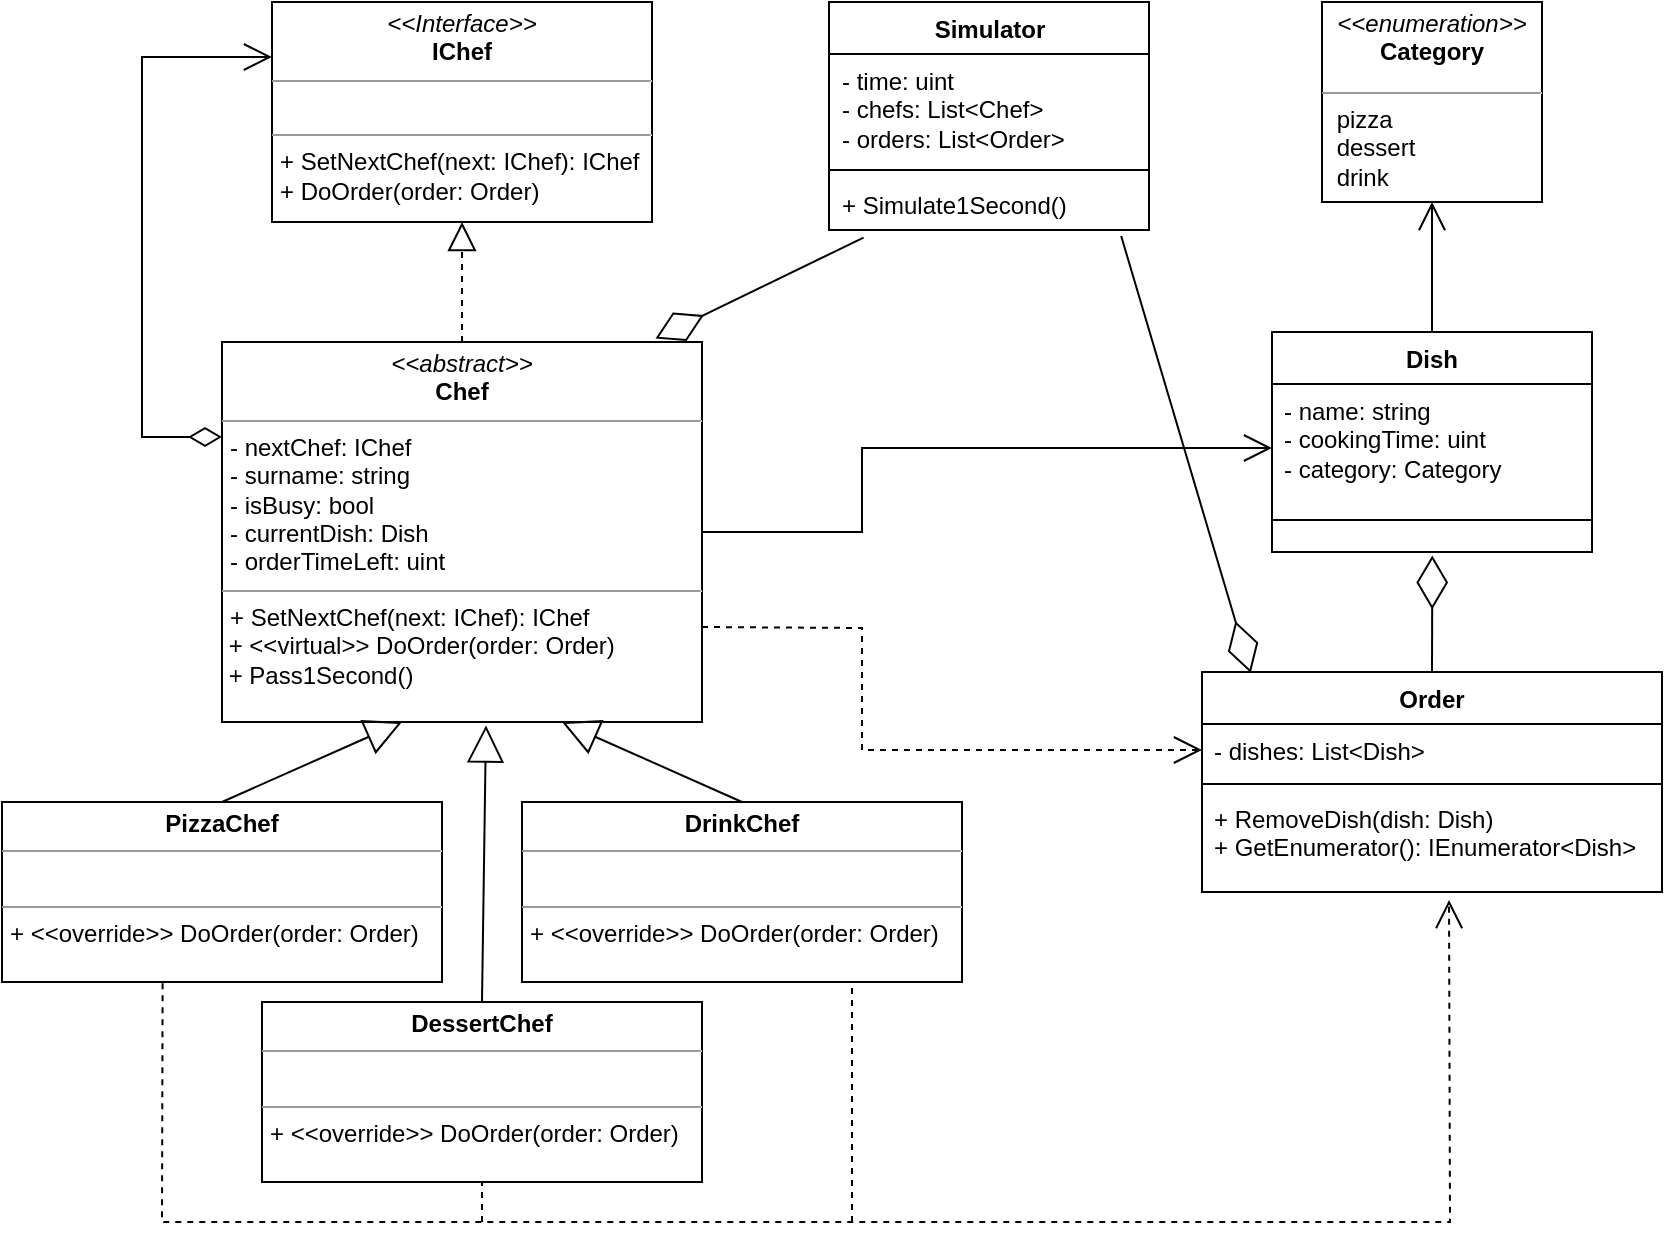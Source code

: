 <mxfile version="21.3.2" type="device">
  <diagram id="C5RBs43oDa-KdzZeNtuy" name="Page-1">
    <mxGraphModel dx="1050" dy="581" grid="1" gridSize="10" guides="1" tooltips="1" connect="1" arrows="1" fold="1" page="1" pageScale="1" pageWidth="827" pageHeight="1169" math="0" shadow="0">
      <root>
        <mxCell id="WIyWlLk6GJQsqaUBKTNV-0" />
        <mxCell id="WIyWlLk6GJQsqaUBKTNV-1" parent="WIyWlLk6GJQsqaUBKTNV-0" />
        <mxCell id="UVXBPbd2pvCbfxK3AkgX-1" value="&lt;p style=&quot;margin:0px;margin-top:4px;text-align:center;&quot;&gt;&lt;i&gt;&amp;lt;&amp;lt;Interface&amp;gt;&amp;gt;&lt;/i&gt;&lt;br&gt;&lt;b&gt;IChef&lt;/b&gt;&lt;/p&gt;&lt;hr size=&quot;1&quot;&gt;&lt;p style=&quot;margin:0px;margin-left:4px;&quot;&gt;&lt;br&gt;&lt;/p&gt;&lt;hr size=&quot;1&quot;&gt;&lt;p style=&quot;margin:0px;margin-left:4px;&quot;&gt;+ SetNextChef(next: IChef): IChef&lt;br&gt;+ DoOrder(order: Order)&lt;/p&gt;" style="verticalAlign=top;align=left;overflow=fill;fontSize=12;fontFamily=Helvetica;html=1;whiteSpace=wrap;" parent="WIyWlLk6GJQsqaUBKTNV-1" vertex="1">
          <mxGeometry x="135" y="20" width="190" height="110" as="geometry" />
        </mxCell>
        <mxCell id="UVXBPbd2pvCbfxK3AkgX-3" value="&lt;p style=&quot;margin:0px;margin-top:4px;text-align:center;&quot;&gt;&lt;i&gt;&amp;lt;&amp;lt;abstract&amp;gt;&amp;gt;&lt;/i&gt;&lt;br&gt;&lt;b&gt;Chef&lt;/b&gt;&lt;/p&gt;&lt;hr size=&quot;1&quot;&gt;&lt;p style=&quot;margin:0px;margin-left:4px;&quot;&gt;- nextChef: IChef&lt;br&gt;- surname: string&lt;/p&gt;&lt;p style=&quot;margin:0px;margin-left:4px;&quot;&gt;- isBusy: bool&lt;/p&gt;&lt;p style=&quot;margin:0px;margin-left:4px;&quot;&gt;- currentDish: Dish&lt;/p&gt;&lt;p style=&quot;margin:0px;margin-left:4px;&quot;&gt;- orderTimeLeft: uint&lt;/p&gt;&lt;hr size=&quot;1&quot;&gt;&lt;p style=&quot;margin:0px;margin-left:4px;&quot;&gt;&lt;span style=&quot;background-color: initial;&quot;&gt;+ SetNextChef(next: IChef): IChef&lt;/span&gt;&lt;br&gt;&lt;/p&gt;&amp;nbsp;+ &amp;lt;&amp;lt;virtual&amp;gt;&amp;gt;&amp;nbsp;DoOrder(order: Order)&lt;br&gt;&amp;nbsp;+ Pass1Second()" style="verticalAlign=top;align=left;overflow=fill;fontSize=12;fontFamily=Helvetica;html=1;whiteSpace=wrap;" parent="WIyWlLk6GJQsqaUBKTNV-1" vertex="1">
          <mxGeometry x="110" y="190" width="240" height="190" as="geometry" />
        </mxCell>
        <mxCell id="UVXBPbd2pvCbfxK3AkgX-4" value="" style="endArrow=block;dashed=1;endFill=0;endSize=12;html=1;rounded=0;entryX=0.5;entryY=1;entryDx=0;entryDy=0;exitX=0.5;exitY=0;exitDx=0;exitDy=0;" parent="WIyWlLk6GJQsqaUBKTNV-1" source="UVXBPbd2pvCbfxK3AkgX-3" target="UVXBPbd2pvCbfxK3AkgX-1" edge="1">
          <mxGeometry width="160" relative="1" as="geometry">
            <mxPoint x="140" y="260" as="sourcePoint" />
            <mxPoint x="300" y="260" as="targetPoint" />
          </mxGeometry>
        </mxCell>
        <mxCell id="UVXBPbd2pvCbfxK3AkgX-5" value="&lt;p style=&quot;margin:0px;margin-top:4px;text-align:center;&quot;&gt;&lt;b&gt;PizzaChef&lt;/b&gt;&lt;/p&gt;&lt;hr size=&quot;1&quot;&gt;&lt;p style=&quot;margin:0px;margin-left:4px;&quot;&gt;&lt;br&gt;&lt;/p&gt;&lt;hr size=&quot;1&quot;&gt;&lt;p style=&quot;margin:0px;margin-left:4px;&quot;&gt;+ &amp;lt;&amp;lt;override&amp;gt;&amp;gt;&amp;nbsp;DoOrder(order: Order)&lt;br&gt;&lt;/p&gt;" style="verticalAlign=top;align=left;overflow=fill;fontSize=12;fontFamily=Helvetica;html=1;whiteSpace=wrap;" parent="WIyWlLk6GJQsqaUBKTNV-1" vertex="1">
          <mxGeometry y="420" width="220" height="90" as="geometry" />
        </mxCell>
        <mxCell id="UVXBPbd2pvCbfxK3AkgX-6" value="&lt;p style=&quot;margin:0px;margin-top:4px;text-align:center;&quot;&gt;&lt;b&gt;DrinkChef&lt;/b&gt;&lt;/p&gt;&lt;hr size=&quot;1&quot;&gt;&lt;p style=&quot;margin:0px;margin-left:4px;&quot;&gt;&lt;br&gt;&lt;/p&gt;&lt;hr size=&quot;1&quot;&gt;&lt;p style=&quot;margin:0px;margin-left:4px;&quot;&gt;+ &amp;lt;&amp;lt;override&amp;gt;&amp;gt;&amp;nbsp;DoOrder(order: Order)&lt;br&gt;&lt;/p&gt;" style="verticalAlign=top;align=left;overflow=fill;fontSize=12;fontFamily=Helvetica;html=1;whiteSpace=wrap;" parent="WIyWlLk6GJQsqaUBKTNV-1" vertex="1">
          <mxGeometry x="260" y="420" width="220" height="90" as="geometry" />
        </mxCell>
        <mxCell id="UVXBPbd2pvCbfxK3AkgX-7" value="&lt;p style=&quot;margin:0px;margin-top:4px;text-align:center;&quot;&gt;&lt;b&gt;DessertChef&lt;/b&gt;&lt;/p&gt;&lt;hr size=&quot;1&quot;&gt;&lt;p style=&quot;margin:0px;margin-left:4px;&quot;&gt;&lt;br&gt;&lt;/p&gt;&lt;hr size=&quot;1&quot;&gt;&lt;p style=&quot;margin:0px;margin-left:4px;&quot;&gt;+ &amp;lt;&amp;lt;override&amp;gt;&amp;gt;&amp;nbsp;DoOrder(order: Order)&lt;br&gt;&lt;/p&gt;" style="verticalAlign=top;align=left;overflow=fill;fontSize=12;fontFamily=Helvetica;html=1;whiteSpace=wrap;" parent="WIyWlLk6GJQsqaUBKTNV-1" vertex="1">
          <mxGeometry x="130" y="520" width="220" height="90" as="geometry" />
        </mxCell>
        <mxCell id="UVXBPbd2pvCbfxK3AkgX-8" value="" style="endArrow=block;endSize=16;endFill=0;html=1;rounded=0;entryX=0.55;entryY=1.009;entryDx=0;entryDy=0;entryPerimeter=0;exitX=0.5;exitY=0;exitDx=0;exitDy=0;" parent="WIyWlLk6GJQsqaUBKTNV-1" source="UVXBPbd2pvCbfxK3AkgX-7" target="UVXBPbd2pvCbfxK3AkgX-3" edge="1">
          <mxGeometry width="160" relative="1" as="geometry">
            <mxPoint x="200" y="460" as="sourcePoint" />
            <mxPoint x="240" y="400" as="targetPoint" />
          </mxGeometry>
        </mxCell>
        <mxCell id="UVXBPbd2pvCbfxK3AkgX-9" value="" style="endArrow=block;endSize=16;endFill=0;html=1;rounded=0;exitX=0.5;exitY=0;exitDx=0;exitDy=0;" parent="WIyWlLk6GJQsqaUBKTNV-1" source="UVXBPbd2pvCbfxK3AkgX-5" edge="1">
          <mxGeometry width="160" relative="1" as="geometry">
            <mxPoint x="160" y="440" as="sourcePoint" />
            <mxPoint x="200" y="380" as="targetPoint" />
          </mxGeometry>
        </mxCell>
        <mxCell id="UVXBPbd2pvCbfxK3AkgX-10" value="" style="endArrow=block;endSize=16;endFill=0;html=1;rounded=0;exitX=0.5;exitY=0;exitDx=0;exitDy=0;" parent="WIyWlLk6GJQsqaUBKTNV-1" source="UVXBPbd2pvCbfxK3AkgX-6" edge="1">
          <mxGeometry width="160" relative="1" as="geometry">
            <mxPoint x="240" y="440" as="sourcePoint" />
            <mxPoint x="280" y="380" as="targetPoint" />
          </mxGeometry>
        </mxCell>
        <mxCell id="UVXBPbd2pvCbfxK3AkgX-11" value="" style="endArrow=open;html=1;endSize=12;startArrow=diamondThin;startSize=14;startFill=0;edgeStyle=orthogonalEdgeStyle;align=left;verticalAlign=bottom;rounded=0;entryX=0;entryY=0.25;entryDx=0;entryDy=0;exitX=0;exitY=0.25;exitDx=0;exitDy=0;" parent="WIyWlLk6GJQsqaUBKTNV-1" source="UVXBPbd2pvCbfxK3AkgX-3" target="UVXBPbd2pvCbfxK3AkgX-1" edge="1">
          <mxGeometry x="-1" y="22" relative="1" as="geometry">
            <mxPoint x="90" y="200" as="sourcePoint" />
            <mxPoint x="490" y="310" as="targetPoint" />
            <Array as="points">
              <mxPoint x="70" y="238" />
              <mxPoint x="70" y="48" />
            </Array>
            <mxPoint x="-12" y="-20" as="offset" />
          </mxGeometry>
        </mxCell>
        <mxCell id="UVXBPbd2pvCbfxK3AkgX-13" value="Dish" style="swimlane;fontStyle=1;align=center;verticalAlign=top;childLayout=stackLayout;horizontal=1;startSize=26;horizontalStack=0;resizeParent=1;resizeParentMax=0;resizeLast=0;collapsible=1;marginBottom=0;whiteSpace=wrap;html=1;" parent="WIyWlLk6GJQsqaUBKTNV-1" vertex="1">
          <mxGeometry x="635" y="185" width="160" height="110" as="geometry" />
        </mxCell>
        <mxCell id="UVXBPbd2pvCbfxK3AkgX-14" value="- name: string&lt;br&gt;- cookingTime: uint&lt;br&gt;- category: Category" style="text;strokeColor=none;fillColor=none;align=left;verticalAlign=top;spacingLeft=4;spacingRight=4;overflow=hidden;rotatable=0;points=[[0,0.5],[1,0.5]];portConstraint=eastwest;whiteSpace=wrap;html=1;" parent="UVXBPbd2pvCbfxK3AkgX-13" vertex="1">
          <mxGeometry y="26" width="160" height="64" as="geometry" />
        </mxCell>
        <mxCell id="UVXBPbd2pvCbfxK3AkgX-15" value="" style="line;strokeWidth=1;fillColor=none;align=left;verticalAlign=middle;spacingTop=-1;spacingLeft=3;spacingRight=3;rotatable=0;labelPosition=right;points=[];portConstraint=eastwest;strokeColor=inherit;" parent="UVXBPbd2pvCbfxK3AkgX-13" vertex="1">
          <mxGeometry y="90" width="160" height="8" as="geometry" />
        </mxCell>
        <mxCell id="UVXBPbd2pvCbfxK3AkgX-16" value="&amp;nbsp;" style="text;strokeColor=none;fillColor=none;align=left;verticalAlign=top;spacingLeft=4;spacingRight=4;overflow=hidden;rotatable=0;points=[[0,0.5],[1,0.5]];portConstraint=eastwest;whiteSpace=wrap;html=1;" parent="UVXBPbd2pvCbfxK3AkgX-13" vertex="1">
          <mxGeometry y="98" width="160" height="12" as="geometry" />
        </mxCell>
        <mxCell id="UVXBPbd2pvCbfxK3AkgX-17" value="Order" style="swimlane;fontStyle=1;align=center;verticalAlign=top;childLayout=stackLayout;horizontal=1;startSize=26;horizontalStack=0;resizeParent=1;resizeParentMax=0;resizeLast=0;collapsible=1;marginBottom=0;whiteSpace=wrap;html=1;" parent="WIyWlLk6GJQsqaUBKTNV-1" vertex="1">
          <mxGeometry x="600" y="355" width="230" height="110" as="geometry" />
        </mxCell>
        <mxCell id="UVXBPbd2pvCbfxK3AkgX-18" value="- dishes:&amp;nbsp;List&amp;lt;Dish&amp;gt;" style="text;strokeColor=none;fillColor=none;align=left;verticalAlign=top;spacingLeft=4;spacingRight=4;overflow=hidden;rotatable=0;points=[[0,0.5],[1,0.5]];portConstraint=eastwest;whiteSpace=wrap;html=1;" parent="UVXBPbd2pvCbfxK3AkgX-17" vertex="1">
          <mxGeometry y="26" width="230" height="26" as="geometry" />
        </mxCell>
        <mxCell id="UVXBPbd2pvCbfxK3AkgX-19" value="" style="line;strokeWidth=1;fillColor=none;align=left;verticalAlign=middle;spacingTop=-1;spacingLeft=3;spacingRight=3;rotatable=0;labelPosition=right;points=[];portConstraint=eastwest;strokeColor=inherit;" parent="UVXBPbd2pvCbfxK3AkgX-17" vertex="1">
          <mxGeometry y="52" width="230" height="8" as="geometry" />
        </mxCell>
        <mxCell id="UVXBPbd2pvCbfxK3AkgX-20" value="+ RemoveDish(dish: Dish)&lt;br&gt;+&amp;nbsp;GetEnumerator():&amp;nbsp;IEnumerator&amp;lt;Dish&amp;gt;" style="text;strokeColor=none;fillColor=none;align=left;verticalAlign=top;spacingLeft=4;spacingRight=4;overflow=hidden;rotatable=0;points=[[0,0.5],[1,0.5]];portConstraint=eastwest;whiteSpace=wrap;html=1;" parent="UVXBPbd2pvCbfxK3AkgX-17" vertex="1">
          <mxGeometry y="60" width="230" height="50" as="geometry" />
        </mxCell>
        <mxCell id="UVXBPbd2pvCbfxK3AkgX-21" value="Simulator" style="swimlane;fontStyle=1;align=center;verticalAlign=top;childLayout=stackLayout;horizontal=1;startSize=26;horizontalStack=0;resizeParent=1;resizeParentMax=0;resizeLast=0;collapsible=1;marginBottom=0;whiteSpace=wrap;html=1;" parent="WIyWlLk6GJQsqaUBKTNV-1" vertex="1">
          <mxGeometry x="413.5" y="20" width="160" height="114" as="geometry" />
        </mxCell>
        <mxCell id="UVXBPbd2pvCbfxK3AkgX-22" value="- time: uint&lt;br&gt;- chefs:&amp;nbsp;List&amp;lt;Chef&amp;gt;&lt;br&gt;- orders:&amp;nbsp;List&amp;lt;Order&amp;gt;" style="text;strokeColor=none;fillColor=none;align=left;verticalAlign=top;spacingLeft=4;spacingRight=4;overflow=hidden;rotatable=0;points=[[0,0.5],[1,0.5]];portConstraint=eastwest;whiteSpace=wrap;html=1;" parent="UVXBPbd2pvCbfxK3AkgX-21" vertex="1">
          <mxGeometry y="26" width="160" height="54" as="geometry" />
        </mxCell>
        <mxCell id="UVXBPbd2pvCbfxK3AkgX-23" value="" style="line;strokeWidth=1;fillColor=none;align=left;verticalAlign=middle;spacingTop=-1;spacingLeft=3;spacingRight=3;rotatable=0;labelPosition=right;points=[];portConstraint=eastwest;strokeColor=inherit;" parent="UVXBPbd2pvCbfxK3AkgX-21" vertex="1">
          <mxGeometry y="80" width="160" height="8" as="geometry" />
        </mxCell>
        <mxCell id="UVXBPbd2pvCbfxK3AkgX-24" value="+ Simulate1Second()" style="text;strokeColor=none;fillColor=none;align=left;verticalAlign=top;spacingLeft=4;spacingRight=4;overflow=hidden;rotatable=0;points=[[0,0.5],[1,0.5]];portConstraint=eastwest;whiteSpace=wrap;html=1;" parent="UVXBPbd2pvCbfxK3AkgX-21" vertex="1">
          <mxGeometry y="88" width="160" height="26" as="geometry" />
        </mxCell>
        <mxCell id="UVXBPbd2pvCbfxK3AkgX-25" value="&lt;p style=&quot;margin: 4px 0px 0px;&quot;&gt;&lt;/p&gt;&lt;div style=&quot;text-align: center;&quot;&gt;&lt;i style=&quot;background-color: initial;&quot;&gt;&amp;lt;&amp;lt;enumeration&amp;gt;&amp;gt;&lt;/i&gt;&lt;/div&gt;&lt;b&gt;&lt;div style=&quot;text-align: center;&quot;&gt;&lt;b style=&quot;background-color: initial;&quot;&gt;Category&lt;/b&gt;&lt;/div&gt;&lt;/b&gt;&lt;p&gt;&lt;/p&gt;&lt;hr size=&quot;1&quot;&gt;&lt;p style=&quot;margin:0px;margin-left:4px;&quot;&gt;&amp;nbsp;pizza&lt;/p&gt;&lt;p style=&quot;margin:0px;margin-left:4px;&quot;&gt;&amp;nbsp;dessert&lt;/p&gt;&lt;p style=&quot;margin:0px;margin-left:4px;&quot;&gt;&amp;nbsp;drink&lt;/p&gt;&lt;p style=&quot;margin:0px;margin-left:4px;&quot;&gt;&lt;br&gt;&lt;/p&gt;" style="verticalAlign=top;align=left;overflow=fill;fontSize=12;fontFamily=Helvetica;html=1;whiteSpace=wrap;" parent="WIyWlLk6GJQsqaUBKTNV-1" vertex="1">
          <mxGeometry x="660" y="20" width="110" height="100" as="geometry" />
        </mxCell>
        <mxCell id="UVXBPbd2pvCbfxK3AkgX-26" value="" style="endArrow=open;endFill=1;endSize=12;html=1;rounded=0;exitX=0.5;exitY=0;exitDx=0;exitDy=0;entryX=0.5;entryY=1;entryDx=0;entryDy=0;" parent="WIyWlLk6GJQsqaUBKTNV-1" source="UVXBPbd2pvCbfxK3AkgX-13" target="UVXBPbd2pvCbfxK3AkgX-25" edge="1">
          <mxGeometry width="160" relative="1" as="geometry">
            <mxPoint x="490" y="305" as="sourcePoint" />
            <mxPoint x="650" y="305" as="targetPoint" />
          </mxGeometry>
        </mxCell>
        <mxCell id="UVXBPbd2pvCbfxK3AkgX-28" value="" style="endArrow=diamondThin;endFill=0;endSize=24;html=1;rounded=0;exitX=0.5;exitY=0;exitDx=0;exitDy=0;entryX=0.501;entryY=1.15;entryDx=0;entryDy=0;entryPerimeter=0;" parent="WIyWlLk6GJQsqaUBKTNV-1" source="UVXBPbd2pvCbfxK3AkgX-17" target="UVXBPbd2pvCbfxK3AkgX-16" edge="1">
          <mxGeometry width="160" relative="1" as="geometry">
            <mxPoint x="490" y="305" as="sourcePoint" />
            <mxPoint x="750" y="325" as="targetPoint" />
          </mxGeometry>
        </mxCell>
        <mxCell id="775ABj2wFiN0QVYe5enJ-0" value="" style="endArrow=diamondThin;endFill=0;endSize=24;html=1;rounded=0;exitX=0.913;exitY=1.115;exitDx=0;exitDy=0;entryX=0.106;entryY=0.004;entryDx=0;entryDy=0;entryPerimeter=0;exitPerimeter=0;" parent="WIyWlLk6GJQsqaUBKTNV-1" source="UVXBPbd2pvCbfxK3AkgX-24" target="UVXBPbd2pvCbfxK3AkgX-17" edge="1">
          <mxGeometry width="160" relative="1" as="geometry">
            <mxPoint x="795" y="370" as="sourcePoint" />
            <mxPoint x="795" y="312" as="targetPoint" />
          </mxGeometry>
        </mxCell>
        <mxCell id="775ABj2wFiN0QVYe5enJ-1" value="" style="endArrow=diamondThin;endFill=0;endSize=24;html=1;rounded=0;exitX=0.108;exitY=1.146;exitDx=0;exitDy=0;entryX=0.903;entryY=-0.009;entryDx=0;entryDy=0;entryPerimeter=0;exitPerimeter=0;" parent="WIyWlLk6GJQsqaUBKTNV-1" source="UVXBPbd2pvCbfxK3AkgX-24" target="UVXBPbd2pvCbfxK3AkgX-3" edge="1">
          <mxGeometry width="160" relative="1" as="geometry">
            <mxPoint x="805" y="380" as="sourcePoint" />
            <mxPoint x="770" y="322" as="targetPoint" />
          </mxGeometry>
        </mxCell>
        <mxCell id="609Y6ymJo2QedCRbukqv-0" value="" style="endArrow=open;endSize=12;dashed=1;html=1;rounded=0;exitX=1;exitY=0.75;exitDx=0;exitDy=0;entryX=0;entryY=0.5;entryDx=0;entryDy=0;" parent="WIyWlLk6GJQsqaUBKTNV-1" source="UVXBPbd2pvCbfxK3AkgX-3" target="UVXBPbd2pvCbfxK3AkgX-18" edge="1">
          <mxGeometry width="160" relative="1" as="geometry">
            <mxPoint x="460" y="300" as="sourcePoint" />
            <mxPoint x="620" y="300" as="targetPoint" />
            <Array as="points">
              <mxPoint x="430" y="333" />
              <mxPoint x="430" y="394" />
            </Array>
          </mxGeometry>
        </mxCell>
        <mxCell id="_5RMxxPC2MN_r0I0KA9g-0" value="" style="endArrow=open;endFill=1;endSize=12;html=1;rounded=0;exitX=1;exitY=0.5;exitDx=0;exitDy=0;entryX=0;entryY=0.5;entryDx=0;entryDy=0;" edge="1" parent="WIyWlLk6GJQsqaUBKTNV-1" source="UVXBPbd2pvCbfxK3AkgX-3" target="UVXBPbd2pvCbfxK3AkgX-14">
          <mxGeometry width="160" relative="1" as="geometry">
            <mxPoint x="460" y="300" as="sourcePoint" />
            <mxPoint x="620" y="300" as="targetPoint" />
            <Array as="points">
              <mxPoint x="430" y="285" />
              <mxPoint x="430" y="243" />
            </Array>
          </mxGeometry>
        </mxCell>
        <mxCell id="_5RMxxPC2MN_r0I0KA9g-1" value="" style="endArrow=open;endSize=12;dashed=1;html=1;rounded=0;exitX=0.365;exitY=1.007;exitDx=0;exitDy=0;exitPerimeter=0;entryX=0.537;entryY=1.08;entryDx=0;entryDy=0;entryPerimeter=0;" edge="1" parent="WIyWlLk6GJQsqaUBKTNV-1" source="UVXBPbd2pvCbfxK3AkgX-5" target="UVXBPbd2pvCbfxK3AkgX-20">
          <mxGeometry width="160" relative="1" as="geometry">
            <mxPoint x="80" y="630" as="sourcePoint" />
            <mxPoint x="720" y="650" as="targetPoint" />
            <Array as="points">
              <mxPoint x="80" y="630" />
              <mxPoint x="724" y="630" />
            </Array>
          </mxGeometry>
        </mxCell>
        <mxCell id="_5RMxxPC2MN_r0I0KA9g-3" value="" style="endArrow=none;dashed=1;html=1;rounded=0;entryX=0.5;entryY=1;entryDx=0;entryDy=0;" edge="1" parent="WIyWlLk6GJQsqaUBKTNV-1" target="UVXBPbd2pvCbfxK3AkgX-7">
          <mxGeometry width="50" height="50" relative="1" as="geometry">
            <mxPoint x="240" y="630" as="sourcePoint" />
            <mxPoint x="560" y="480" as="targetPoint" />
          </mxGeometry>
        </mxCell>
        <mxCell id="_5RMxxPC2MN_r0I0KA9g-4" value="" style="endArrow=none;dashed=1;html=1;rounded=0;entryX=0.75;entryY=1;entryDx=0;entryDy=0;" edge="1" parent="WIyWlLk6GJQsqaUBKTNV-1" target="UVXBPbd2pvCbfxK3AkgX-6">
          <mxGeometry width="50" height="50" relative="1" as="geometry">
            <mxPoint x="425" y="630" as="sourcePoint" />
            <mxPoint x="420" y="520" as="targetPoint" />
          </mxGeometry>
        </mxCell>
      </root>
    </mxGraphModel>
  </diagram>
</mxfile>
